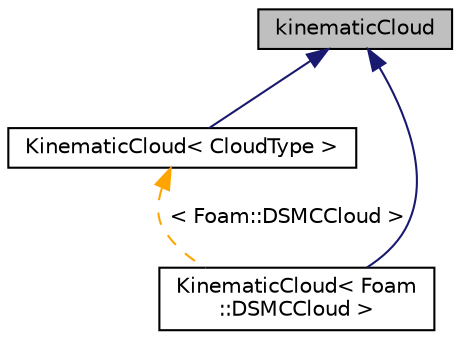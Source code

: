 digraph "kinematicCloud"
{
  bgcolor="transparent";
  edge [fontname="Helvetica",fontsize="10",labelfontname="Helvetica",labelfontsize="10"];
  node [fontname="Helvetica",fontsize="10",shape=record];
  Node1 [label="kinematicCloud",height=0.2,width=0.4,color="black", fillcolor="grey75", style="filled", fontcolor="black"];
  Node1 -> Node2 [dir="back",color="midnightblue",fontsize="10",style="solid",fontname="Helvetica"];
  Node2 [label="KinematicCloud\< CloudType \>",height=0.2,width=0.4,color="black",URL="$a01231.html",tooltip="Templated base class for kinematic cloud. "];
  Node2 -> Node3 [dir="back",color="orange",fontsize="10",style="dashed",label=" \< Foam::DSMCCloud \>" ,fontname="Helvetica"];
  Node3 [label="KinematicCloud\< Foam\l::DSMCCloud \>",height=0.2,width=0.4,color="black",URL="$a01231.html"];
  Node1 -> Node3 [dir="back",color="midnightblue",fontsize="10",style="solid",fontname="Helvetica"];
}
